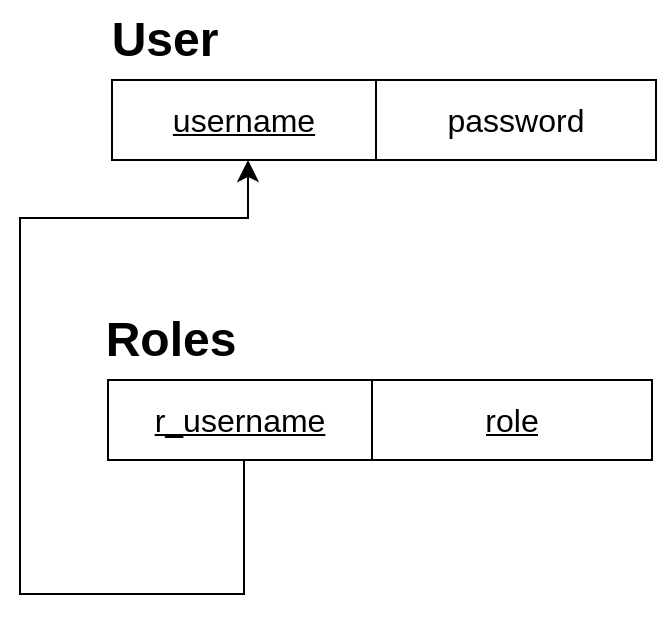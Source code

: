 <mxfile version="22.0.4" type="device">
  <diagram name="Page-1" id="7UhFhvndRasLLPEqPfGs">
    <mxGraphModel dx="1434" dy="-10" grid="0" gridSize="10" guides="1" tooltips="1" connect="1" arrows="1" fold="1" page="0" pageScale="1" pageWidth="850" pageHeight="1100" math="0" shadow="0">
      <root>
        <mxCell id="0" />
        <mxCell id="1" parent="0" />
        <mxCell id="KV1QCpQnclMQ9yNTW9YU-60" value="" style="shape=table;startSize=0;container=1;collapsible=0;childLayout=tableLayout;fontSize=16;" parent="1" vertex="1">
          <mxGeometry x="334" y="996" width="272" height="40" as="geometry" />
        </mxCell>
        <mxCell id="KV1QCpQnclMQ9yNTW9YU-61" value="" style="shape=tableRow;horizontal=0;startSize=0;swimlaneHead=0;swimlaneBody=0;strokeColor=inherit;top=0;left=0;bottom=0;right=0;collapsible=0;dropTarget=0;fillColor=none;points=[[0,0.5],[1,0.5]];portConstraint=eastwest;fontSize=16;" parent="KV1QCpQnclMQ9yNTW9YU-60" vertex="1">
          <mxGeometry width="272" height="40" as="geometry" />
        </mxCell>
        <mxCell id="KV1QCpQnclMQ9yNTW9YU-62" value="&lt;u&gt;username&lt;/u&gt;" style="shape=partialRectangle;html=1;whiteSpace=wrap;connectable=0;strokeColor=inherit;overflow=hidden;fillColor=none;top=0;left=0;bottom=0;right=0;pointerEvents=1;fontSize=16;" parent="KV1QCpQnclMQ9yNTW9YU-61" vertex="1">
          <mxGeometry width="132" height="40" as="geometry">
            <mxRectangle width="132" height="40" as="alternateBounds" />
          </mxGeometry>
        </mxCell>
        <mxCell id="KV1QCpQnclMQ9yNTW9YU-63" value="password" style="shape=partialRectangle;html=1;whiteSpace=wrap;connectable=0;strokeColor=inherit;overflow=hidden;fillColor=none;top=0;left=0;bottom=0;right=0;pointerEvents=1;fontSize=16;" parent="KV1QCpQnclMQ9yNTW9YU-61" vertex="1">
          <mxGeometry x="132" width="140" height="40" as="geometry">
            <mxRectangle width="140" height="40" as="alternateBounds" />
          </mxGeometry>
        </mxCell>
        <mxCell id="KV1QCpQnclMQ9yNTW9YU-65" value="User" style="text;strokeColor=none;fillColor=none;html=1;fontSize=24;fontStyle=1;verticalAlign=middle;align=center;" parent="1" vertex="1">
          <mxGeometry x="334" y="956" width="51" height="40" as="geometry" />
        </mxCell>
        <mxCell id="qcZGpW1APaJaNuRM6r2s-8" value="" style="shape=table;startSize=0;container=1;collapsible=0;childLayout=tableLayout;fontSize=16;" parent="1" vertex="1">
          <mxGeometry x="332" y="1146" width="272" height="40" as="geometry" />
        </mxCell>
        <mxCell id="qcZGpW1APaJaNuRM6r2s-9" value="" style="shape=tableRow;horizontal=0;startSize=0;swimlaneHead=0;swimlaneBody=0;strokeColor=inherit;top=0;left=0;bottom=0;right=0;collapsible=0;dropTarget=0;fillColor=none;points=[[0,0.5],[1,0.5]];portConstraint=eastwest;fontSize=16;" parent="qcZGpW1APaJaNuRM6r2s-8" vertex="1">
          <mxGeometry width="272" height="40" as="geometry" />
        </mxCell>
        <mxCell id="qcZGpW1APaJaNuRM6r2s-10" value="&lt;u&gt;r_username&lt;/u&gt;" style="shape=partialRectangle;html=1;whiteSpace=wrap;connectable=0;strokeColor=inherit;overflow=hidden;fillColor=none;top=0;left=0;bottom=0;right=0;pointerEvents=1;fontSize=16;" parent="qcZGpW1APaJaNuRM6r2s-9" vertex="1">
          <mxGeometry width="132" height="40" as="geometry">
            <mxRectangle width="132" height="40" as="alternateBounds" />
          </mxGeometry>
        </mxCell>
        <mxCell id="qcZGpW1APaJaNuRM6r2s-11" value="&lt;u&gt;role&lt;/u&gt;" style="shape=partialRectangle;html=1;whiteSpace=wrap;connectable=0;strokeColor=inherit;overflow=hidden;fillColor=none;top=0;left=0;bottom=0;right=0;pointerEvents=1;fontSize=16;" parent="qcZGpW1APaJaNuRM6r2s-9" vertex="1">
          <mxGeometry x="132" width="140" height="40" as="geometry">
            <mxRectangle width="140" height="40" as="alternateBounds" />
          </mxGeometry>
        </mxCell>
        <mxCell id="qcZGpW1APaJaNuRM6r2s-14" value="Roles" style="text;strokeColor=none;fillColor=none;html=1;fontSize=24;fontStyle=1;verticalAlign=middle;align=center;" parent="1" vertex="1">
          <mxGeometry x="332" y="1106" width="62" height="40" as="geometry" />
        </mxCell>
        <mxCell id="qcZGpW1APaJaNuRM6r2s-15" value="" style="edgeStyle=segmentEdgeStyle;endArrow=classic;html=1;curved=0;rounded=0;endSize=8;startSize=8;exitX=0.25;exitY=1;exitDx=0;exitDy=0;" parent="1" source="qcZGpW1APaJaNuRM6r2s-8" edge="1">
          <mxGeometry width="50" height="50" relative="1" as="geometry">
            <mxPoint x="240" y="1074" as="sourcePoint" />
            <mxPoint x="402" y="1036" as="targetPoint" />
            <Array as="points">
              <mxPoint x="400" y="1253" />
              <mxPoint x="288" y="1253" />
              <mxPoint x="288" y="1065" />
              <mxPoint x="402" y="1065" />
            </Array>
          </mxGeometry>
        </mxCell>
      </root>
    </mxGraphModel>
  </diagram>
</mxfile>
